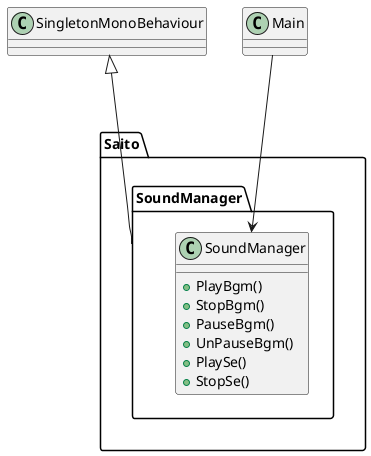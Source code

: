﻿@startuml
namespace Saito.SoundManager{
class SoundManager{
+PlayBgm()
+StopBgm()
+PauseBgm()
+UnPauseBgm()
+PlaySe()
+StopSe()
}
}
class SingletonMonoBehaviour{
}
class Main{
}

Saito.SoundManager ---u|> SingletonMonoBehaviour 
Main --->Saito.SoundManager.SoundManager
@enduml
